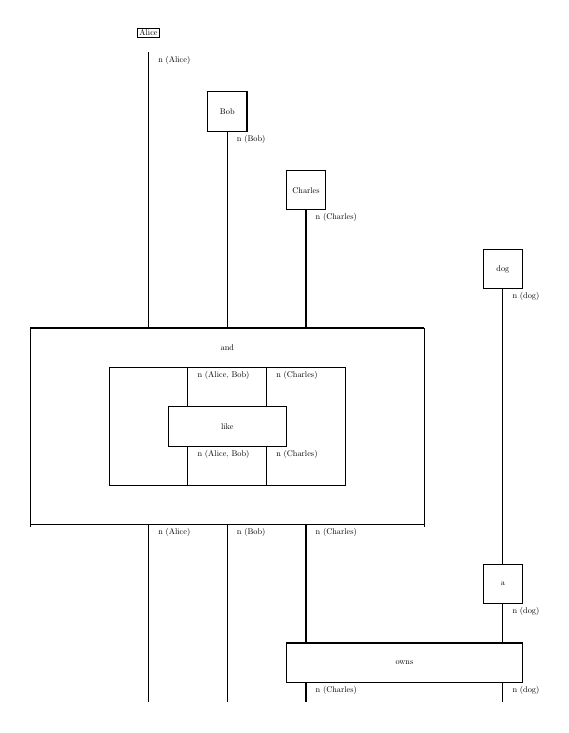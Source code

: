 \begin{tikzpicture}[baseline={(0.base)}]
	\begin{pgfonlayer}{nodelayer}
		\node [style=none, scale=0.3] (0) at (0, 4.5) {};
		\node [style=none, scale=0.3] (1) at (1.5, 8.25) {};
		\node [style=none, scale=0.3] (2) at (1.5, 4.75) {};
		\node [style=none, scale=0.3, inner sep=2pt, right] (3) at (1.6, 8.15) {n (Alice)};
		\node [style=none, scale=0.3] (4) at (2.5, 7.25) {};
		\node [style=none, scale=0.3] (5) at (2.5, 4.75) {};
		\node [style=none, scale=0.3, inner sep=2pt, right] (6) at (2.6, 7.15) {n (Bob)};
		\node [style=none, scale=0.3] (7) at (3.5, 6.25) {};
		\node [style=none, scale=0.3] (8) at (3.5, 4.75) {};
		\node [style=none, scale=0.3, inner sep=2pt, right] (9) at (3.6, 6.15) {n (Charles)};
		\node [style=none, scale=0.3] (10) at (6, 5.25) {};
		\node [style=none, scale=0.3] (11) at (6, 1.75) {};
		\node [style=none, scale=0.3, inner sep=2pt, right] (12) at (6.1, 5.15) {n (dog)};
		\node [style=none, scale=0.3] (13) at (0, 4.25) {};
		\node [style=none, scale=0.3] (14) at (0, 2.75) {};
		\node [style=none, scale=0.3, inner sep=2pt, right] (15) at (0.1, 4.15) {};
		\node [style=none, scale=0.3] (16) at (1, 4.25) {};
		\node [style=none, scale=0.3] (17) at (1, 2.75) {};
		\node [style=none, scale=0.3, inner sep=2pt, right] (18) at (1.1, 4.15) {};
		\node [style=none, scale=0.3] (19) at (2, 4.25) {};
		\node [style=none, scale=0.3] (20) at (2, 3.75) {};
		\node [style=none, scale=0.3, inner sep=2pt, right] (21) at (2.1, 4.15) {n (Alice, Bob)};
		\node [style=none, scale=0.3] (22) at (3, 4.25) {};
		\node [style=none, scale=0.3] (23) at (3, 3.75) {};
		\node [style=none, scale=0.3, inner sep=2pt, right] (24) at (3.1, 4.15) {n (Charles)};
		\node [style=none, scale=0.3] (25) at (4, 4.25) {};
		\node [style=none, scale=0.3] (26) at (4, 2.75) {};
		\node [style=none, scale=0.3, inner sep=2pt, right] (27) at (4.1, 4.15) {};
		\node [style=none, scale=0.3] (28) at (5, 4.25) {};
		\node [style=none, scale=0.3] (29) at (5, 2.75) {};
		\node [style=none, scale=0.3, inner sep=2pt, right] (30) at (5.1, 4.15) {};
		\node [style=none, scale=0.3] (31) at (2, 3.25) {};
		\node [style=none, scale=0.3] (32) at (2, 2.75) {};
		\node [style=none, scale=0.3, inner sep=2pt, right] (33) at (2.1, 3.15) {n (Alice, Bob)};
		\node [style=none, scale=0.3] (34) at (3, 3.25) {};
		\node [style=none, scale=0.3] (35) at (3, 2.75) {};
		\node [style=none, scale=0.3, inner sep=2pt, right] (36) at (3.1, 3.15) {n (Charles)};
		\node [style=none, scale=0.3] (37) at (1.5, 2.25) {};
		\node [style=none, scale=0.3] (38) at (1.5, 0) {};
		\node [scale=0.3, inner sep=2pt, right] (39) at (1.6, 2.15) {n (Alice)};
		\node [style=none, scale=0.3] (40) at (2.5, 2.25) {};
		\node [style=none, scale=0.3] (41) at (2.5, 0) {};
		\node [style=none, scale=0.3, inner sep=2pt, right] (42) at (2.6, 2.15) {n (Bob)};
		\node [style=none, scale=0.3] (43) at (3.5, 2.25) {};
		\node [style=none, scale=0.3] (44) at (3.5, 0.75) {};
		\node [style=none, scale=0.3, inner sep=2pt, right] (45) at (3.6, 2.15) {n (Charles)};
		\node [style=none, scale=0.3] (46) at (6, 1.25) {};
		\node [style=none, scale=0.3] (47) at (6, 0.75) {};
		\node [style=none, scale=0.3, inner sep=2pt, right] (48) at (6.1, 1.15) {n (dog)};
		\node [style=none, scale=0.3] (49) at (3.5, 0.25) {};
		\node [style=none, scale=0.3] (50) at (3.5, 0) {};
		\node [style=none, scale=0.3, inner sep=2pt, right] (51) at (3.6, 0.15) {n (Charles)};
		\node [style=none, scale=0.3] (52) at (6, 0.25) {};
		\node [style=none, scale=0.3] (53) at (6, 0) {};
		\node [style=none, scale=0.3, inner sep=2pt, right] (54) at (6.1, 0.15) {n (dog)};
		\node [style=none, scale=0.3, inner sep=2pt] (55) at (2.5, 4.5) {and};
		\node [style=none, scale=0.3] (56) at (0, 4.75) {};
		\node [style=none, scale=0.3] (57) at (5, 4.75) {};
		\node [style=none, scale=0.3] (58) at (0, 2.25) {};
		\node [style=none, scale=0.3] (59) at (5, 2.25) {};
		\node [style=none, scale=0.3, inner sep=2pt, shape=rectangle, draw=black] (64) at (1.5, 8.5) {Alice};
		\node [style=none, scale=0.3] (65) at (2.25, 7.25) {};
		\node [style=none, scale=0.3] (66) at (2.75, 7.25) {};
		\node [style=none, scale=0.3] (67) at (2.75, 7.75) {};
		\node [style=none, scale=0.3] (68) at (2.25, 7.75) {};
		\node [style=none, scale=0.3, inner sep=2pt] (69) at (2.5, 7.5) {Bob};
		\node [style=none, scale=0.3] (70) at (3.25, 6.25) {};
		\node [style=none, scale=0.3] (71) at (3.75, 6.25) {};
		\node [style=none, scale=0.3] (72) at (3.75, 6.75) {};
		\node [style=none, scale=0.3] (73) at (3.25, 6.75) {};
		\node [style=none, scale=0.3, inner sep=2pt] (74) at (3.5, 6.5) {Charles};
		\node [style=none, scale=0.3] (75) at (5.75, 5.25) {};
		\node [style=none, scale=0.3] (76) at (6.25, 5.25) {};
		\node [style=none, scale=0.3] (77) at (6.25, 5.75) {};
		\node [style=none, scale=0.3] (78) at (5.75, 5.75) {};
		\node [style=none, scale=0.3, inner sep=2pt] (79) at (6, 5.5) {dog};
		\node [style=none, scale=0.3] (80) at (1.75, 3.25) {};
		\node [style=none, scale=0.3] (81) at (3.25, 3.25) {};
		\node [style=none, scale=0.3] (82) at (3.25, 3.75) {};
		\node [style=none, scale=0.3] (83) at (1.75, 3.75) {};
		\node [style=none, scale=0.3, inner sep=2pt] (84) at (2.5, 3.5) {like};
		\node [style=none, scale=0.3] (85) at (5.75, 1.25) {};
		\node [style=none, scale=0.3] (86) at (6.25, 1.25) {};
		\node [style=none, scale=0.3] (87) at (6.25, 1.75) {};
		\node [style=none, scale=0.3] (88) at (5.75, 1.75) {};
		\node [style=none, scale=0.3, inner sep=2pt] (89) at (6, 1.5) {a};
		\node [style=none, scale=0.3] (90) at (3.25, 0.25) {};
		\node [style=none, scale=0.3] (91) at (6.25, 0.25) {};
		\node [style=none, scale=0.3] (92) at (6.25, 0.75) {};
		\node [style=none, scale=0.3] (93) at (3.25, 0.75) {};
		\node [style=none, scale=0.3, inner sep=2pt] (94) at (4.75, 0.5) {owns};
	\end{pgfonlayer}
	\begin{pgfonlayer}{edgelayer}
		\draw [in=90, out=-90] (1.center) to (2.center);
		\draw [in=90, out=-90] (4.center) to (5.center);
		\draw [in=90, out=-90] (7.center) to (8.center);
		\draw [in=90, out=-90] (10.center) to (11.center);
		\draw [in=90, out=-90] (13.center) to (14.center);
		\draw [in=90, out=-90] (16.center) to (17.center);
		\draw [in=90, out=-90] (19.center) to (20.center);
		\draw [in=90, out=-90] (22.center) to (23.center);
		\draw [in=90, out=-90] (25.center) to (26.center);
		\draw [in=90, out=-90] (28.center) to (29.center);
		\draw [in=90, out=-90] (31.center) to (32.center);
		\draw [in=90, out=-90] (34.center) to (35.center);
		\draw [in=90, out=-90] (37.center) to (38.center);
		\draw [in=90, out=-90] (40.center) to (41.center);
		\draw [in=90, out=-90] (43.center) to (44.center);
		\draw [in=90, out=-90] (46.center) to (47.center);
		\draw [in=90, out=-90] (49.center) to (50.center);
		\draw [in=90, out=-90] (52.center) to (53.center);
		\draw (16.center) to (19.center);
		\draw (19.center) to (22.center);
		\draw (22.center) to (25.center);
		\draw [in=90, out=-90] (56.center) to (13.center);
		\draw [in=90, out=-90] (57.center) to (28.center);
		\draw [in=180, out=0, looseness=0.75] (56.center) to (57.center);
		\draw (17.center) to (32.center);
		\draw (32.center) to (35.center);
		\draw (35.center) to (26.center);
		\draw [in=90, out=-90] (58.center) to (14.center);
		\draw [in=90, out=-90] (59.center) to (29.center);
		\draw [in=180, out=0, looseness=0.75] (58.center) to (59.center);
		\draw [-, inner sep=2pt] (65.center)
			 to (66.center)
			 to (67.center)
			 to (68.center)
			 to cycle;
		\draw [-, inner sep=2pt] (70.center)
			 to (71.center)
			 to (72.center)
			 to (73.center)
			 to cycle;
		\draw [-, inner sep=2pt] (75.center)
			 to (76.center)
			 to (77.center)
			 to (78.center)
			 to cycle;
		\draw [-, inner sep=2pt] (80.center)
			 to (81.center)
			 to (82.center)
			 to (83.center)
			 to cycle;
		\draw [-, inner sep=2pt] (85.center)
			 to (86.center)
			 to (87.center)
			 to (88.center)
			 to cycle;
		\draw [-, inner sep=2pt] (90.center)
			 to (91.center)
			 to (92.center)
			 to (93.center)
			 to cycle;
	\end{pgfonlayer}
\end{tikzpicture}
